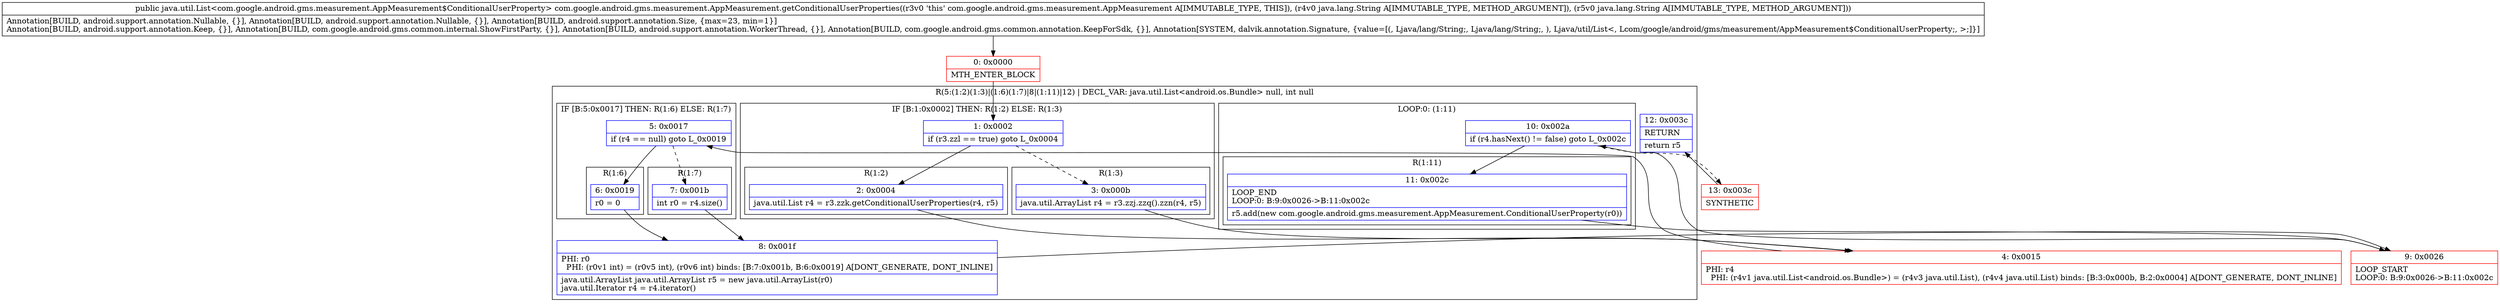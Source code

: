 digraph "CFG forcom.google.android.gms.measurement.AppMeasurement.getConditionalUserProperties(Ljava\/lang\/String;Ljava\/lang\/String;)Ljava\/util\/List;" {
subgraph cluster_Region_1647533619 {
label = "R(5:(1:2)(1:3)|(1:6)(1:7)|8|(1:11)|12) | DECL_VAR: java.util.List\<android.os.Bundle\> null, int null\l";
node [shape=record,color=blue];
subgraph cluster_IfRegion_1548202831 {
label = "IF [B:1:0x0002] THEN: R(1:2) ELSE: R(1:3)";
node [shape=record,color=blue];
Node_1 [shape=record,label="{1\:\ 0x0002|if (r3.zzl == true) goto L_0x0004\l}"];
subgraph cluster_Region_303890642 {
label = "R(1:2)";
node [shape=record,color=blue];
Node_2 [shape=record,label="{2\:\ 0x0004|java.util.List r4 = r3.zzk.getConditionalUserProperties(r4, r5)\l}"];
}
subgraph cluster_Region_1465553291 {
label = "R(1:3)";
node [shape=record,color=blue];
Node_3 [shape=record,label="{3\:\ 0x000b|java.util.ArrayList r4 = r3.zzj.zzq().zzn(r4, r5)\l}"];
}
}
subgraph cluster_IfRegion_1828808200 {
label = "IF [B:5:0x0017] THEN: R(1:6) ELSE: R(1:7)";
node [shape=record,color=blue];
Node_5 [shape=record,label="{5\:\ 0x0017|if (r4 == null) goto L_0x0019\l}"];
subgraph cluster_Region_914569897 {
label = "R(1:6)";
node [shape=record,color=blue];
Node_6 [shape=record,label="{6\:\ 0x0019|r0 = 0\l}"];
}
subgraph cluster_Region_1281538151 {
label = "R(1:7)";
node [shape=record,color=blue];
Node_7 [shape=record,label="{7\:\ 0x001b|int r0 = r4.size()\l}"];
}
}
Node_8 [shape=record,label="{8\:\ 0x001f|PHI: r0 \l  PHI: (r0v1 int) = (r0v5 int), (r0v6 int) binds: [B:7:0x001b, B:6:0x0019] A[DONT_GENERATE, DONT_INLINE]\l|java.util.ArrayList java.util.ArrayList r5 = new java.util.ArrayList(r0)\ljava.util.Iterator r4 = r4.iterator()\l}"];
subgraph cluster_LoopRegion_330104353 {
label = "LOOP:0: (1:11)";
node [shape=record,color=blue];
Node_10 [shape=record,label="{10\:\ 0x002a|if (r4.hasNext() != false) goto L_0x002c\l}"];
subgraph cluster_Region_1337437907 {
label = "R(1:11)";
node [shape=record,color=blue];
Node_11 [shape=record,label="{11\:\ 0x002c|LOOP_END\lLOOP:0: B:9:0x0026\-\>B:11:0x002c\l|r5.add(new com.google.android.gms.measurement.AppMeasurement.ConditionalUserProperty(r0))\l}"];
}
}
Node_12 [shape=record,label="{12\:\ 0x003c|RETURN\l|return r5\l}"];
}
Node_0 [shape=record,color=red,label="{0\:\ 0x0000|MTH_ENTER_BLOCK\l}"];
Node_4 [shape=record,color=red,label="{4\:\ 0x0015|PHI: r4 \l  PHI: (r4v1 java.util.List\<android.os.Bundle\>) = (r4v3 java.util.List), (r4v4 java.util.List) binds: [B:3:0x000b, B:2:0x0004] A[DONT_GENERATE, DONT_INLINE]\l}"];
Node_9 [shape=record,color=red,label="{9\:\ 0x0026|LOOP_START\lLOOP:0: B:9:0x0026\-\>B:11:0x002c\l}"];
Node_13 [shape=record,color=red,label="{13\:\ 0x003c|SYNTHETIC\l}"];
MethodNode[shape=record,label="{public java.util.List\<com.google.android.gms.measurement.AppMeasurement$ConditionalUserProperty\> com.google.android.gms.measurement.AppMeasurement.getConditionalUserProperties((r3v0 'this' com.google.android.gms.measurement.AppMeasurement A[IMMUTABLE_TYPE, THIS]), (r4v0 java.lang.String A[IMMUTABLE_TYPE, METHOD_ARGUMENT]), (r5v0 java.lang.String A[IMMUTABLE_TYPE, METHOD_ARGUMENT]))  | Annotation[BUILD, android.support.annotation.Nullable, \{\}], Annotation[BUILD, android.support.annotation.Nullable, \{\}], Annotation[BUILD, android.support.annotation.Size, \{max=23, min=1\}]\lAnnotation[BUILD, android.support.annotation.Keep, \{\}], Annotation[BUILD, com.google.android.gms.common.internal.ShowFirstParty, \{\}], Annotation[BUILD, android.support.annotation.WorkerThread, \{\}], Annotation[BUILD, com.google.android.gms.common.annotation.KeepForSdk, \{\}], Annotation[SYSTEM, dalvik.annotation.Signature, \{value=[(, Ljava\/lang\/String;, Ljava\/lang\/String;, ), Ljava\/util\/List\<, Lcom\/google\/android\/gms\/measurement\/AppMeasurement$ConditionalUserProperty;, \>;]\}]\l}"];
MethodNode -> Node_0;
Node_1 -> Node_2;
Node_1 -> Node_3[style=dashed];
Node_2 -> Node_4;
Node_3 -> Node_4;
Node_5 -> Node_6;
Node_5 -> Node_7[style=dashed];
Node_6 -> Node_8;
Node_7 -> Node_8;
Node_8 -> Node_9;
Node_10 -> Node_11;
Node_10 -> Node_13[style=dashed];
Node_11 -> Node_9;
Node_0 -> Node_1;
Node_4 -> Node_5;
Node_9 -> Node_10;
Node_13 -> Node_12;
}

